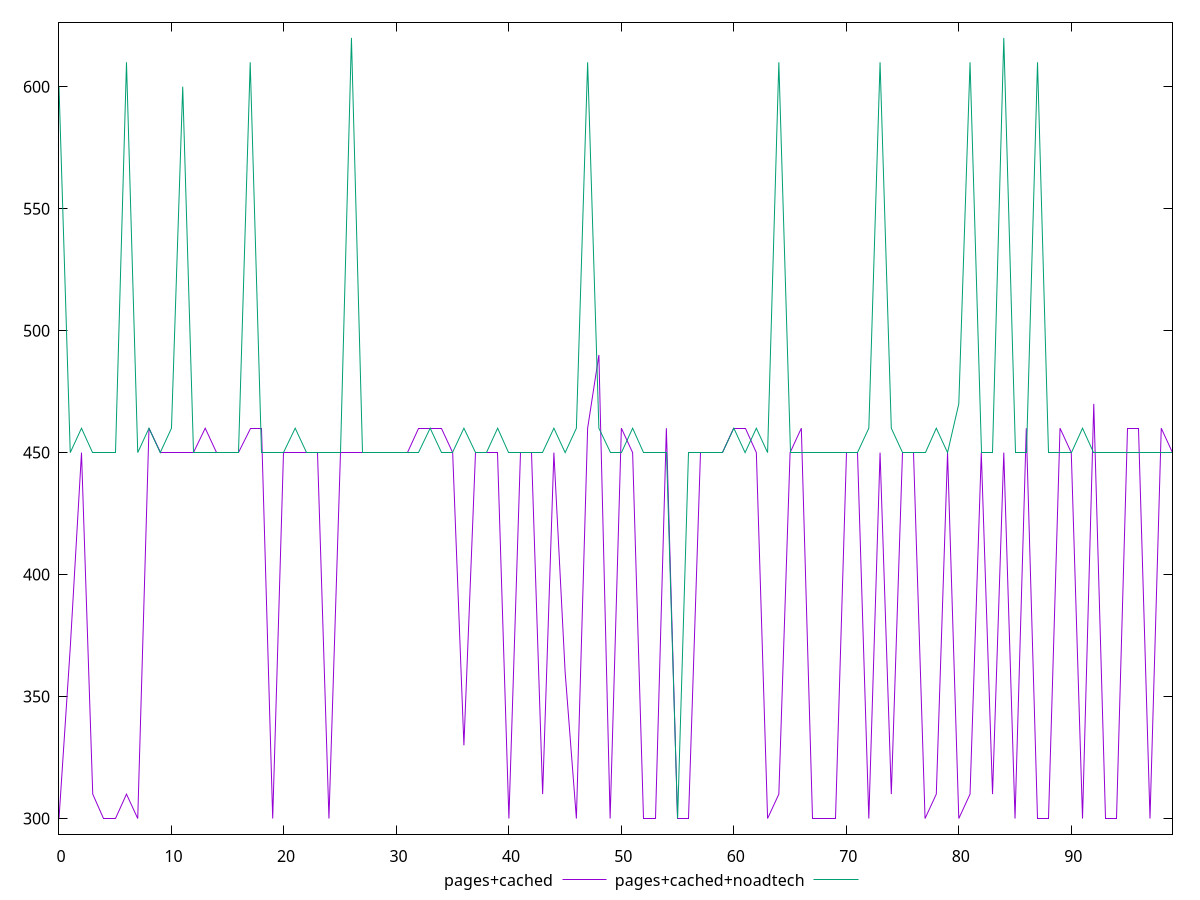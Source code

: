 reset

$pagesCached <<EOF
0 300
1 370
2 450
3 310
4 300
5 300
6 310
7 300
8 460
9 450
10 450
11 450
12 450
13 460
14 450
15 450
16 450
17 460
18 460
19 300
20 450
21 450
22 450
23 450
24 300
25 450
26 450
27 450
28 450
29 450
30 450
31 450
32 460
33 460
34 460
35 450
36 330
37 450
38 450
39 450
40 300
41 450
42 450
43 310
44 450
45 360
46 300
47 460
48 490
49 300
50 460
51 450
52 300
53 300
54 460
55 300
56 300
57 450
58 450
59 450
60 460
61 460
62 450
63 300
64 310
65 450
66 460
67 300
68 300
69 300
70 450
71 450
72 300
73 450
74 310
75 450
76 450
77 300
78 310
79 450
80 300
81 310
82 450
83 310
84 450
85 300
86 460
87 300
88 300
89 460
90 450
91 300
92 470
93 300
94 300
95 460
96 460
97 300
98 460
99 450
EOF

$pagesCachedNoadtech <<EOF
0 600
1 450
2 460
3 450
4 450
5 450
6 610
7 450
8 460
9 450
10 460
11 600
12 450
13 450
14 450
15 450
16 450
17 610
18 450
19 450
20 450
21 460
22 450
23 450
24 450
25 450
26 620
27 450
28 450
29 450
30 450
31 450
32 450
33 460
34 450
35 450
36 460
37 450
38 450
39 460
40 450
41 450
42 450
43 450
44 460
45 450
46 460
47 610
48 460
49 450
50 450
51 460
52 450
53 450
54 450
55 300
56 450
57 450
58 450
59 450
60 460
61 450
62 460
63 450
64 610
65 450
66 450
67 450
68 450
69 450
70 450
71 450
72 460
73 610
74 460
75 450
76 450
77 450
78 460
79 450
80 470
81 610
82 450
83 450
84 620
85 450
86 450
87 610
88 450
89 450
90 450
91 460
92 450
93 450
94 450
95 450
96 450
97 450
98 450
99 450
EOF

set key outside below
set xrange [0:99]
set yrange [293.6:626.4]
set trange [293.6:626.4]
set terminal svg size 640, 520 enhanced background rgb 'white'
set output "report_00019_2021-02-10T18-14-37.922Z//uses-webp-images/comparison/line/1_vs_2.svg"

plot $pagesCached title "pages+cached" with line, \
     $pagesCachedNoadtech title "pages+cached+noadtech" with line

reset
